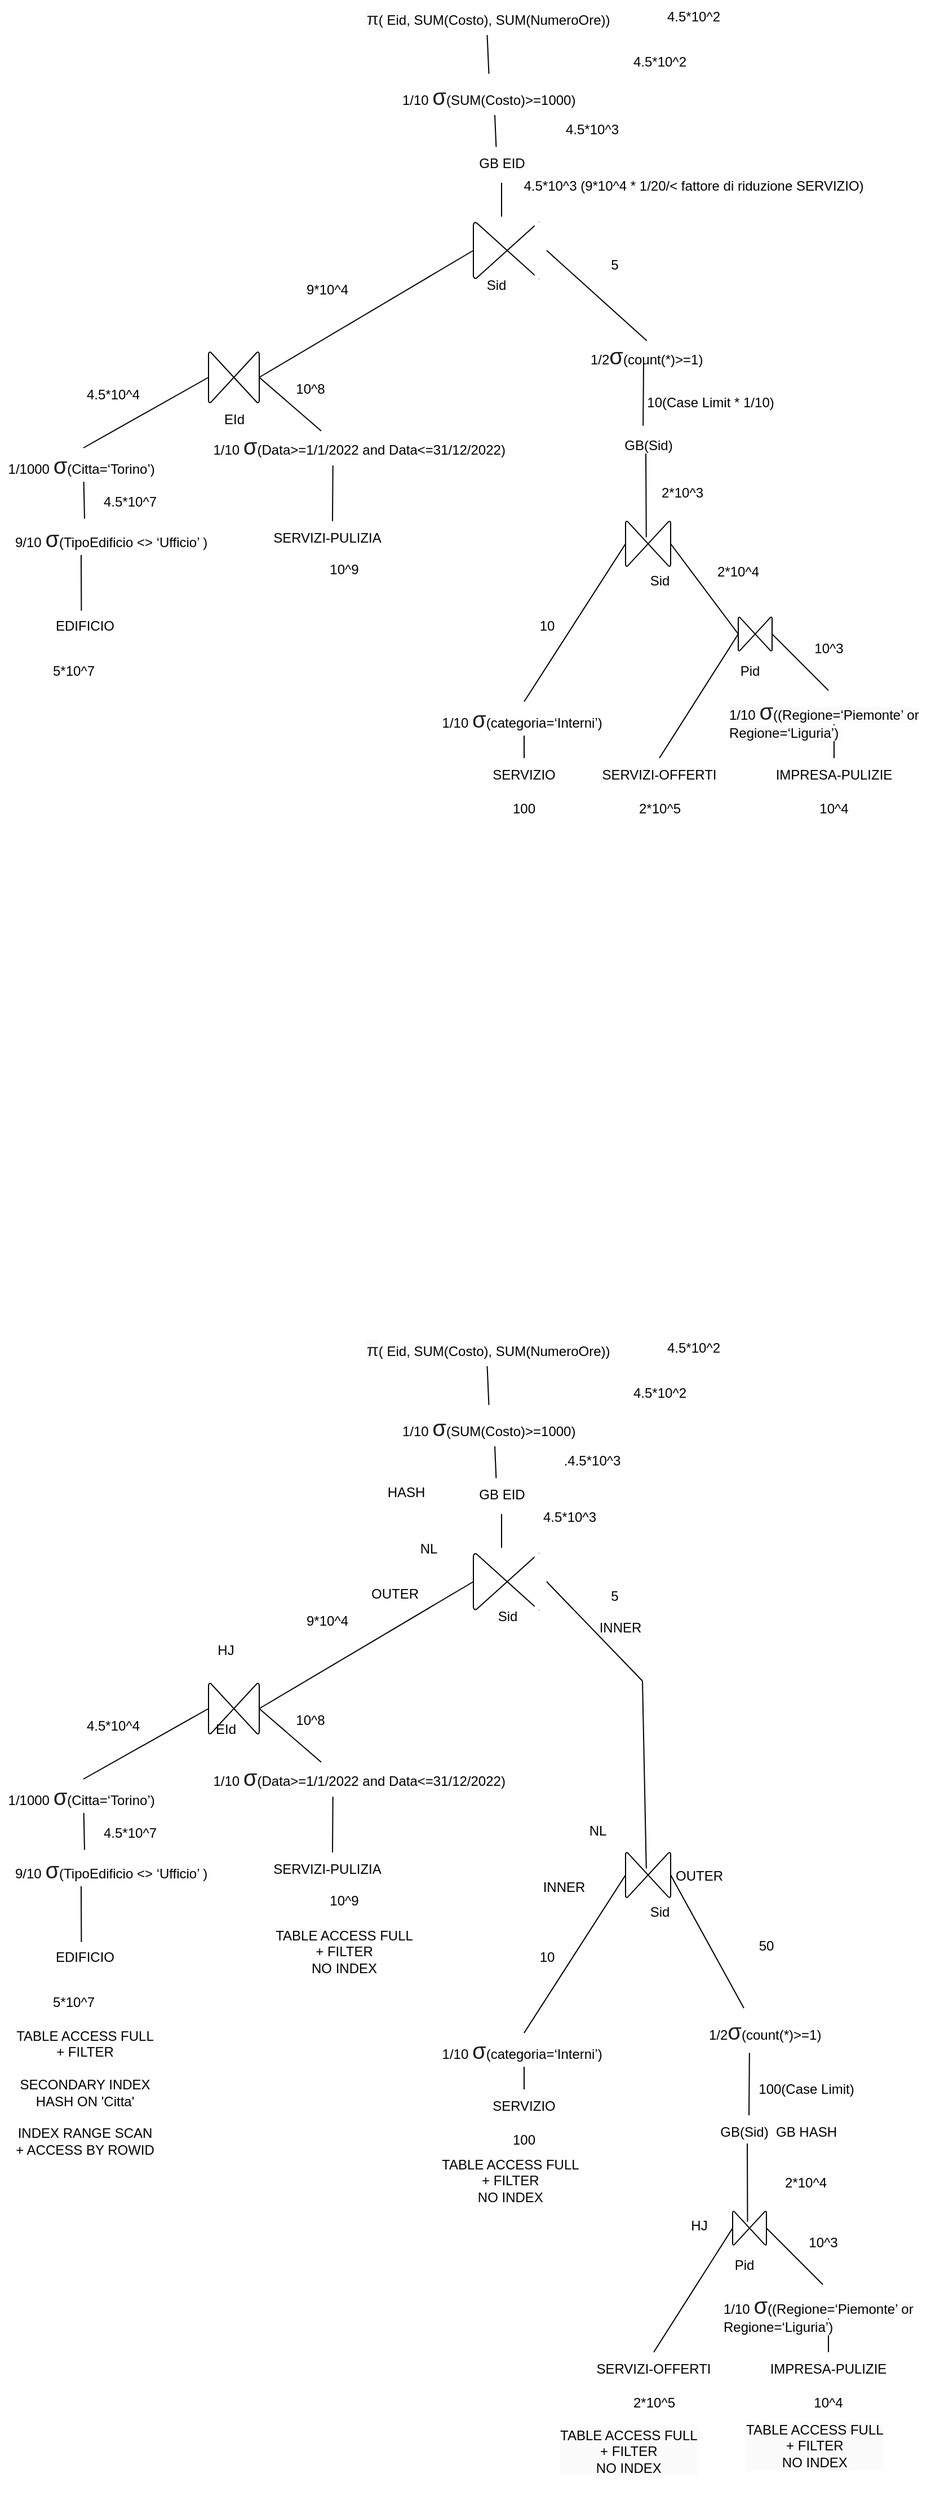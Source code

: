<mxfile version="24.9.0">
  <diagram name="Pagina-1" id="bSO4vfdNrRGnFMGYXuuW">
    <mxGraphModel dx="1000" dy="530" grid="1" gridSize="10" guides="1" tooltips="1" connect="1" arrows="1" fold="1" page="1" pageScale="1" pageWidth="827" pageHeight="1169" math="0" shadow="0">
      <root>
        <mxCell id="0" />
        <mxCell id="1" parent="0" />
        <mxCell id="9x_5qDSz54ODD9Rgr4qf-1" value="IMPRESA-PULIZIE" style="text;html=1;align=center;verticalAlign=middle;whiteSpace=wrap;rounded=0;" vertex="1" parent="1">
          <mxGeometry x="685" y="692" width="110" height="30" as="geometry" />
        </mxCell>
        <mxCell id="9x_5qDSz54ODD9Rgr4qf-2" value="SERVIZI-OFFERTI" style="text;html=1;align=center;verticalAlign=middle;whiteSpace=wrap;rounded=0;" vertex="1" parent="1">
          <mxGeometry x="525" y="692" width="120" height="30" as="geometry" />
        </mxCell>
        <mxCell id="9x_5qDSz54ODD9Rgr4qf-3" value="SERVIZIO" style="text;html=1;align=center;verticalAlign=middle;whiteSpace=wrap;rounded=0;" vertex="1" parent="1">
          <mxGeometry x="435" y="692" width="60" height="30" as="geometry" />
        </mxCell>
        <mxCell id="9x_5qDSz54ODD9Rgr4qf-4" value="" style="endArrow=none;html=1;rounded=0;exitX=0.5;exitY=0;exitDx=0;exitDy=0;" edge="1" parent="1" source="9x_5qDSz54ODD9Rgr4qf-3" target="9x_5qDSz54ODD9Rgr4qf-5">
          <mxGeometry width="50" height="50" relative="1" as="geometry">
            <mxPoint x="435" y="662" as="sourcePoint" />
            <mxPoint x="465" y="652" as="targetPoint" />
          </mxGeometry>
        </mxCell>
        <mxCell id="9x_5qDSz54ODD9Rgr4qf-5" value="1/10&amp;nbsp;&lt;span style=&quot;color: rgb(31, 31, 31); font-family: &amp;quot;Google Sans&amp;quot;, Arial, sans-serif; font-size: 20px; text-align: left; background-color: rgb(255, 255, 255);&quot;&gt;σ&lt;/span&gt;(categoria=‘Interni’)&amp;nbsp;" style="text;html=1;align=center;verticalAlign=middle;whiteSpace=wrap;rounded=0;" vertex="1" parent="1">
          <mxGeometry x="435" y="642" width="60" height="30" as="geometry" />
        </mxCell>
        <mxCell id="9x_5qDSz54ODD9Rgr4qf-6" value="100" style="text;html=1;align=center;verticalAlign=middle;whiteSpace=wrap;rounded=0;" vertex="1" parent="1">
          <mxGeometry x="435" y="722" width="60" height="30" as="geometry" />
        </mxCell>
        <mxCell id="9x_5qDSz54ODD9Rgr4qf-7" value="" style="verticalLabelPosition=bottom;verticalAlign=top;html=1;shape=mxgraph.flowchart.collate;rotation=90;" vertex="1" parent="1">
          <mxGeometry x="655" y="567" width="30" height="30" as="geometry" />
        </mxCell>
        <mxCell id="9x_5qDSz54ODD9Rgr4qf-8" value="" style="verticalLabelPosition=bottom;verticalAlign=top;html=1;shape=mxgraph.flowchart.collate;rotation=90;" vertex="1" parent="1">
          <mxGeometry x="555" y="482" width="40" height="40" as="geometry" />
        </mxCell>
        <mxCell id="9x_5qDSz54ODD9Rgr4qf-10" value="" style="endArrow=none;html=1;rounded=0;exitX=0.5;exitY=0;exitDx=0;exitDy=0;entryX=0.5;entryY=1;entryDx=0;entryDy=0;entryPerimeter=0;" edge="1" parent="1" source="9x_5qDSz54ODD9Rgr4qf-2" target="9x_5qDSz54ODD9Rgr4qf-7">
          <mxGeometry width="50" height="50" relative="1" as="geometry">
            <mxPoint x="395" y="552" as="sourcePoint" />
            <mxPoint x="445" y="502" as="targetPoint" />
          </mxGeometry>
        </mxCell>
        <mxCell id="9x_5qDSz54ODD9Rgr4qf-11" value="" style="endArrow=none;html=1;rounded=0;exitX=0.5;exitY=0;exitDx=0;exitDy=0;" edge="1" parent="1" source="9x_5qDSz54ODD9Rgr4qf-1">
          <mxGeometry width="50" height="50" relative="1" as="geometry">
            <mxPoint x="395" y="552" as="sourcePoint" />
            <mxPoint x="740" y="662" as="targetPoint" />
          </mxGeometry>
        </mxCell>
        <mxCell id="9x_5qDSz54ODD9Rgr4qf-12" value="&lt;span style=&quot;color: rgb(0, 0, 0); font-family: Helvetica; font-size: 12px; font-style: normal; font-variant-ligatures: normal; font-variant-caps: normal; font-weight: 400; letter-spacing: normal; orphans: 2; text-align: center; text-indent: 0px; text-transform: none; widows: 2; word-spacing: 0px; -webkit-text-stroke-width: 0px; white-space: normal; background-color: rgb(251, 251, 251); text-decoration-thickness: initial; text-decoration-style: initial; text-decoration-color: initial; display: inline !important; float: none;&quot;&gt;1/10&amp;nbsp;&lt;/span&gt;&lt;span style=&quot;forced-color-adjust: none; font-style: normal; font-variant-ligatures: normal; font-variant-caps: normal; font-weight: 400; letter-spacing: normal; orphans: 2; text-indent: 0px; text-transform: none; widows: 2; word-spacing: 0px; -webkit-text-stroke-width: 0px; white-space: normal; text-decoration-thickness: initial; text-decoration-style: initial; text-decoration-color: initial; color: rgb(31, 31, 31); font-family: &amp;quot;Google Sans&amp;quot;, Arial, sans-serif; font-size: 20px; text-align: left; background-color: rgb(255, 255, 255);&quot;&gt;σ&lt;/span&gt;&lt;span style=&quot;color: rgb(0, 0, 0); font-family: Helvetica; font-size: 12px; font-style: normal; font-variant-ligatures: normal; font-variant-caps: normal; font-weight: 400; letter-spacing: normal; orphans: 2; text-align: center; text-indent: 0px; text-transform: none; widows: 2; word-spacing: 0px; -webkit-text-stroke-width: 0px; white-space: normal; background-color: rgb(251, 251, 251); text-decoration-thickness: initial; text-decoration-style: initial; text-decoration-color: initial; display: inline !important; float: none;&quot;&gt;((Regione=‘Piemonte’ or Regione=‘Liguria’)&amp;nbsp;&lt;/span&gt;" style="text;whiteSpace=wrap;html=1;" vertex="1" parent="1">
          <mxGeometry x="645" y="632" width="180" height="50" as="geometry" />
        </mxCell>
        <mxCell id="9x_5qDSz54ODD9Rgr4qf-13" value="10^4" style="text;html=1;align=center;verticalAlign=middle;whiteSpace=wrap;rounded=0;" vertex="1" parent="1">
          <mxGeometry x="710" y="722" width="60" height="30" as="geometry" />
        </mxCell>
        <mxCell id="9x_5qDSz54ODD9Rgr4qf-14" value="2*10^5" style="text;html=1;align=center;verticalAlign=middle;resizable=0;points=[];autosize=1;strokeColor=none;fillColor=none;" vertex="1" parent="1">
          <mxGeometry x="555" y="722" width="60" height="30" as="geometry" />
        </mxCell>
        <mxCell id="9x_5qDSz54ODD9Rgr4qf-15" value="" style="endArrow=none;html=1;rounded=0;exitX=0.5;exitY=0;exitDx=0;exitDy=0;entryX=0.5;entryY=0;entryDx=0;entryDy=0;entryPerimeter=0;" edge="1" parent="1" source="9x_5qDSz54ODD9Rgr4qf-12" target="9x_5qDSz54ODD9Rgr4qf-7">
          <mxGeometry width="50" height="50" relative="1" as="geometry">
            <mxPoint x="395" y="552" as="sourcePoint" />
            <mxPoint x="445" y="502" as="targetPoint" />
          </mxGeometry>
        </mxCell>
        <mxCell id="9x_5qDSz54ODD9Rgr4qf-16" value="10^3" style="text;html=1;align=center;verticalAlign=middle;resizable=0;points=[];autosize=1;strokeColor=none;fillColor=none;" vertex="1" parent="1">
          <mxGeometry x="710" y="580" width="50" height="30" as="geometry" />
        </mxCell>
        <mxCell id="9x_5qDSz54ODD9Rgr4qf-17" value="" style="endArrow=none;html=1;rounded=0;exitX=0.5;exitY=1;exitDx=0;exitDy=0;exitPerimeter=0;entryX=0.5;entryY=0;entryDx=0;entryDy=0;entryPerimeter=0;" edge="1" parent="1" source="9x_5qDSz54ODD9Rgr4qf-7" target="9x_5qDSz54ODD9Rgr4qf-8">
          <mxGeometry width="50" height="50" relative="1" as="geometry">
            <mxPoint x="395" y="552" as="sourcePoint" />
            <mxPoint x="445" y="502" as="targetPoint" />
          </mxGeometry>
        </mxCell>
        <mxCell id="9x_5qDSz54ODD9Rgr4qf-18" value="2*10^4" style="text;html=1;align=center;verticalAlign=middle;whiteSpace=wrap;rounded=0;" vertex="1" parent="1">
          <mxGeometry x="625" y="512" width="60" height="30" as="geometry" />
        </mxCell>
        <mxCell id="9x_5qDSz54ODD9Rgr4qf-19" value="" style="endArrow=none;html=1;rounded=0;exitX=0.5;exitY=0;exitDx=0;exitDy=0;entryX=0.5;entryY=1;entryDx=0;entryDy=0;entryPerimeter=0;" edge="1" parent="1" source="9x_5qDSz54ODD9Rgr4qf-5" target="9x_5qDSz54ODD9Rgr4qf-8">
          <mxGeometry width="50" height="50" relative="1" as="geometry">
            <mxPoint x="395" y="552" as="sourcePoint" />
            <mxPoint x="445" y="502" as="targetPoint" />
          </mxGeometry>
        </mxCell>
        <mxCell id="9x_5qDSz54ODD9Rgr4qf-20" value="10" style="text;html=1;align=center;verticalAlign=middle;resizable=0;points=[];autosize=1;strokeColor=none;fillColor=none;" vertex="1" parent="1">
          <mxGeometry x="465" y="560" width="40" height="30" as="geometry" />
        </mxCell>
        <mxCell id="9x_5qDSz54ODD9Rgr4qf-21" value="" style="endArrow=none;html=1;rounded=0;exitX=0.355;exitY=0.54;exitDx=0;exitDy=0;exitPerimeter=0;" edge="1" parent="1" source="9x_5qDSz54ODD9Rgr4qf-8">
          <mxGeometry width="50" height="50" relative="1" as="geometry">
            <mxPoint x="395" y="552" as="sourcePoint" />
            <mxPoint x="573" y="422" as="targetPoint" />
          </mxGeometry>
        </mxCell>
        <mxCell id="9x_5qDSz54ODD9Rgr4qf-22" value="" style="verticalLabelPosition=bottom;verticalAlign=top;html=1;shape=mxgraph.flowchart.collate;rotation=90;" vertex="1" parent="1">
          <mxGeometry x="425" y="212" width="50" height="60" as="geometry" />
        </mxCell>
        <mxCell id="9x_5qDSz54ODD9Rgr4qf-23" value="" style="verticalLabelPosition=bottom;verticalAlign=top;html=1;shape=mxgraph.flowchart.collate;rotation=90;" vertex="1" parent="1">
          <mxGeometry x="185" y="332" width="45" height="45" as="geometry" />
        </mxCell>
        <mxCell id="9x_5qDSz54ODD9Rgr4qf-24" value="GB(Sid)" style="text;html=1;align=center;verticalAlign=middle;resizable=0;points=[];autosize=1;strokeColor=none;fillColor=none;" vertex="1" parent="1">
          <mxGeometry x="540" y="400" width="70" height="30" as="geometry" />
        </mxCell>
        <mxCell id="9x_5qDSz54ODD9Rgr4qf-25" value="2*10^3" style="text;html=1;align=center;verticalAlign=middle;resizable=0;points=[];autosize=1;strokeColor=none;fillColor=none;" vertex="1" parent="1">
          <mxGeometry x="575" y="442" width="60" height="30" as="geometry" />
        </mxCell>
        <mxCell id="9x_5qDSz54ODD9Rgr4qf-26" value="" style="endArrow=none;html=1;rounded=0;exitX=0.437;exitY=-0.087;exitDx=0;exitDy=0;exitPerimeter=0;" edge="1" parent="1" source="9x_5qDSz54ODD9Rgr4qf-24">
          <mxGeometry width="50" height="50" relative="1" as="geometry">
            <mxPoint x="385" y="352" as="sourcePoint" />
            <mxPoint x="571" y="342" as="targetPoint" />
          </mxGeometry>
        </mxCell>
        <mxCell id="9x_5qDSz54ODD9Rgr4qf-27" value="10(Case Limit * 1/10)" style="text;html=1;align=center;verticalAlign=middle;resizable=0;points=[];autosize=1;strokeColor=none;fillColor=none;" vertex="1" parent="1">
          <mxGeometry x="560" y="362" width="140" height="30" as="geometry" />
        </mxCell>
        <mxCell id="9x_5qDSz54ODD9Rgr4qf-28" value="&lt;span style=&quot;text-wrap-mode: wrap;&quot;&gt;1/2&lt;/span&gt;&lt;span style=&quot;text-wrap-mode: wrap; color: rgb(31, 31, 31); font-family: &amp;quot;Google Sans&amp;quot;, Arial, sans-serif; font-size: 20px; text-align: left; background-color: rgb(255, 255, 255);&quot;&gt;σ&lt;/span&gt;&lt;span style=&quot;text-wrap-mode: wrap;&quot;&gt;(count(*)&amp;gt;=1)&amp;nbsp;&lt;/span&gt;" style="text;html=1;align=center;verticalAlign=middle;resizable=0;points=[];autosize=1;strokeColor=none;fillColor=none;" vertex="1" parent="1">
          <mxGeometry x="510" y="315" width="130" height="40" as="geometry" />
        </mxCell>
        <mxCell id="9x_5qDSz54ODD9Rgr4qf-30" value="" style="endArrow=none;html=1;rounded=0;strokeColor=#FFFFFF;exitX=1;exitY=0.02;exitDx=0;exitDy=0;exitPerimeter=0;entryX=0;entryY=0.02;entryDx=0;entryDy=0;entryPerimeter=0;strokeWidth=9;" edge="1" parent="1" source="9x_5qDSz54ODD9Rgr4qf-22" target="9x_5qDSz54ODD9Rgr4qf-22">
          <mxGeometry width="50" height="50" relative="1" as="geometry">
            <mxPoint x="370" y="337" as="sourcePoint" />
            <mxPoint x="420" y="287" as="targetPoint" />
          </mxGeometry>
        </mxCell>
        <mxCell id="9x_5qDSz54ODD9Rgr4qf-31" value="" style="endArrow=none;html=1;rounded=0;exitX=0.491;exitY=0.175;exitDx=0;exitDy=0;exitPerimeter=0;" edge="1" parent="1" source="9x_5qDSz54ODD9Rgr4qf-28">
          <mxGeometry width="50" height="50" relative="1" as="geometry">
            <mxPoint x="385" y="312" as="sourcePoint" />
            <mxPoint x="485" y="242" as="targetPoint" />
          </mxGeometry>
        </mxCell>
        <mxCell id="9x_5qDSz54ODD9Rgr4qf-32" value="" style="endArrow=none;html=1;rounded=0;exitX=0.5;exitY=0;exitDx=0;exitDy=0;exitPerimeter=0;entryX=0.5;entryY=1;entryDx=0;entryDy=0;entryPerimeter=0;" edge="1" parent="1" source="9x_5qDSz54ODD9Rgr4qf-23" target="9x_5qDSz54ODD9Rgr4qf-22">
          <mxGeometry width="50" height="50" relative="1" as="geometry">
            <mxPoint x="385" y="382" as="sourcePoint" />
            <mxPoint x="435" y="332" as="targetPoint" />
          </mxGeometry>
        </mxCell>
        <mxCell id="9x_5qDSz54ODD9Rgr4qf-33" value="" style="endArrow=none;html=1;rounded=0;entryX=0.5;entryY=0;entryDx=0;entryDy=0;entryPerimeter=0;" edge="1" parent="1" target="9x_5qDSz54ODD9Rgr4qf-23">
          <mxGeometry width="50" height="50" relative="1" as="geometry">
            <mxPoint x="285" y="402" as="sourcePoint" />
            <mxPoint x="435" y="512" as="targetPoint" />
          </mxGeometry>
        </mxCell>
        <mxCell id="9x_5qDSz54ODD9Rgr4qf-34" value="5" style="text;html=1;align=center;verticalAlign=middle;resizable=0;points=[];autosize=1;strokeColor=none;fillColor=none;" vertex="1" parent="1">
          <mxGeometry x="530" y="240" width="30" height="30" as="geometry" />
        </mxCell>
        <mxCell id="9x_5qDSz54ODD9Rgr4qf-35" value="&lt;span style=&quot;text-wrap-mode: wrap;&quot;&gt;1/10&amp;nbsp;&lt;/span&gt;&lt;span style=&quot;text-wrap-mode: wrap; color: rgb(31, 31, 31); font-family: &amp;quot;Google Sans&amp;quot;, Arial, sans-serif; font-size: 20px; text-align: left; background-color: rgb(255, 255, 255);&quot;&gt;σ&lt;/span&gt;&lt;span style=&quot;text-wrap-mode: wrap;&quot;&gt;(&lt;/span&gt;Data&amp;gt;=1/1/2022 and Data&amp;lt;=31/12/2022&lt;span style=&quot;text-wrap-mode: wrap;&quot;&gt;)&amp;nbsp;&lt;/span&gt;" style="text;html=1;align=center;verticalAlign=middle;resizable=0;points=[];autosize=1;strokeColor=none;fillColor=none;" vertex="1" parent="1">
          <mxGeometry x="175" y="395" width="290" height="40" as="geometry" />
        </mxCell>
        <mxCell id="9x_5qDSz54ODD9Rgr4qf-36" value="" style="endArrow=none;html=1;rounded=0;entryX=0.415;entryY=0.94;entryDx=0;entryDy=0;entryPerimeter=0;" edge="1" parent="1" target="9x_5qDSz54ODD9Rgr4qf-35">
          <mxGeometry width="50" height="50" relative="1" as="geometry">
            <mxPoint x="295" y="482" as="sourcePoint" />
            <mxPoint x="435" y="512" as="targetPoint" />
          </mxGeometry>
        </mxCell>
        <mxCell id="9x_5qDSz54ODD9Rgr4qf-37" value="SERVIZI-PULIZIA" style="text;html=1;align=center;verticalAlign=middle;resizable=0;points=[];autosize=1;strokeColor=none;fillColor=none;" vertex="1" parent="1">
          <mxGeometry x="230" y="482" width="120" height="30" as="geometry" />
        </mxCell>
        <mxCell id="9x_5qDSz54ODD9Rgr4qf-38" value="EDIFICIO" style="text;html=1;align=center;verticalAlign=middle;resizable=0;points=[];autosize=1;strokeColor=none;fillColor=none;" vertex="1" parent="1">
          <mxGeometry x="35" y="560" width="80" height="30" as="geometry" />
        </mxCell>
        <mxCell id="9x_5qDSz54ODD9Rgr4qf-39" value="" style="endArrow=none;html=1;rounded=0;exitX=0.465;exitY=0.047;exitDx=0;exitDy=0;exitPerimeter=0;" edge="1" parent="1" source="9x_5qDSz54ODD9Rgr4qf-38">
          <mxGeometry width="50" height="50" relative="1" as="geometry">
            <mxPoint x="385" y="562" as="sourcePoint" />
            <mxPoint x="72" y="512" as="targetPoint" />
          </mxGeometry>
        </mxCell>
        <mxCell id="9x_5qDSz54ODD9Rgr4qf-40" value="&lt;span style=&quot;text-wrap-mode: wrap;&quot;&gt;9/10&amp;nbsp;&lt;/span&gt;&lt;span style=&quot;text-wrap-mode: wrap; color: rgb(31, 31, 31); font-family: &amp;quot;Google Sans&amp;quot;, Arial, sans-serif; font-size: 20px; text-align: left; background-color: rgb(255, 255, 255);&quot;&gt;σ&lt;/span&gt;&lt;span style=&quot;text-wrap-mode: wrap;&quot;&gt;(&lt;/span&gt;TipoEdificio &amp;lt;&amp;gt; ‘Ufficio’ )&lt;span style=&quot;text-wrap-mode: wrap;&quot;&gt;&amp;nbsp;&lt;/span&gt;" style="text;html=1;align=center;verticalAlign=middle;resizable=0;points=[];autosize=1;strokeColor=none;fillColor=none;" vertex="1" parent="1">
          <mxGeometry y="477" width="200" height="40" as="geometry" />
        </mxCell>
        <mxCell id="9x_5qDSz54ODD9Rgr4qf-41" value="" style="endArrow=none;html=1;rounded=0;exitX=0.375;exitY=0.07;exitDx=0;exitDy=0;exitPerimeter=0;" edge="1" parent="1" source="9x_5qDSz54ODD9Rgr4qf-40" target="9x_5qDSz54ODD9Rgr4qf-42">
          <mxGeometry width="50" height="50" relative="1" as="geometry">
            <mxPoint x="375" y="562" as="sourcePoint" />
            <mxPoint x="74" y="432" as="targetPoint" />
          </mxGeometry>
        </mxCell>
        <mxCell id="9x_5qDSz54ODD9Rgr4qf-42" value="1/1000&amp;nbsp;&lt;span style=&quot;color: rgb(31, 31, 31); font-family: &amp;quot;Google Sans&amp;quot;, Arial, sans-serif; font-size: 20px; text-align: left; background-color: rgb(255, 255, 255);&quot;&gt;σ&lt;/span&gt;(Citta=‘Torino’&lt;span style=&quot;text-wrap-mode: nowrap;&quot;&gt;)&lt;/span&gt;&amp;nbsp;" style="text;html=1;align=center;verticalAlign=middle;whiteSpace=wrap;rounded=0;" vertex="1" parent="1">
          <mxGeometry x="44" y="417" width="60" height="30" as="geometry" />
        </mxCell>
        <mxCell id="9x_5qDSz54ODD9Rgr4qf-44" value="" style="endArrow=none;html=1;rounded=0;exitX=0.5;exitY=0;exitDx=0;exitDy=0;entryX=0.5;entryY=1;entryDx=0;entryDy=0;entryPerimeter=0;" edge="1" parent="1" source="9x_5qDSz54ODD9Rgr4qf-42" target="9x_5qDSz54ODD9Rgr4qf-23">
          <mxGeometry width="50" height="50" relative="1" as="geometry">
            <mxPoint x="375" y="562" as="sourcePoint" />
            <mxPoint x="425" y="512" as="targetPoint" />
          </mxGeometry>
        </mxCell>
        <mxCell id="9x_5qDSz54ODD9Rgr4qf-47" value="" style="endArrow=none;html=1;rounded=0;" edge="1" parent="1">
          <mxGeometry width="50" height="50" relative="1" as="geometry">
            <mxPoint x="445" y="212" as="sourcePoint" />
            <mxPoint x="445" y="182" as="targetPoint" />
          </mxGeometry>
        </mxCell>
        <mxCell id="9x_5qDSz54ODD9Rgr4qf-48" value="GB EID" style="text;html=1;align=center;verticalAlign=middle;resizable=0;points=[];autosize=1;strokeColor=none;fillColor=none;" vertex="1" parent="1">
          <mxGeometry x="415" y="150" width="60" height="30" as="geometry" />
        </mxCell>
        <mxCell id="9x_5qDSz54ODD9Rgr4qf-49" value="" style="endArrow=none;html=1;rounded=0;entryX=0.42;entryY=0.007;entryDx=0;entryDy=0;entryPerimeter=0;" edge="1" parent="1" target="9x_5qDSz54ODD9Rgr4qf-48">
          <mxGeometry width="50" height="50" relative="1" as="geometry">
            <mxPoint x="439" y="122" as="sourcePoint" />
            <mxPoint x="425" y="262" as="targetPoint" />
          </mxGeometry>
        </mxCell>
        <mxCell id="9x_5qDSz54ODD9Rgr4qf-50" value="&lt;span style=&quot;text-wrap-mode: wrap;&quot;&gt;1/10&amp;nbsp;&lt;/span&gt;&lt;span style=&quot;text-wrap-mode: wrap; color: rgb(31, 31, 31); font-family: &amp;quot;Google Sans&amp;quot;, Arial, sans-serif; font-size: 20px; text-align: left; background-color: rgb(255, 255, 255);&quot;&gt;σ&lt;/span&gt;&lt;span style=&quot;text-wrap-mode: wrap;&quot;&gt;(SUM(Costo)&amp;gt;=1000)&lt;/span&gt;&lt;span style=&quot;text-wrap-mode: wrap;&quot;&gt;&amp;nbsp;&lt;/span&gt;" style="text;html=1;align=center;verticalAlign=middle;resizable=0;points=[];autosize=1;strokeColor=none;fillColor=none;" vertex="1" parent="1">
          <mxGeometry x="345" y="85" width="180" height="40" as="geometry" />
        </mxCell>
        <mxCell id="9x_5qDSz54ODD9Rgr4qf-51" value="&lt;span style=&quot;color: rgb(32, 33, 34); font-family: sans-serif; font-size: 15.2px; background-color: rgb(248, 249, 250);&quot;&gt;π&lt;/span&gt;( Eid, SUM(Costo), SUM(NumeroOre))&amp;nbsp;" style="text;html=1;align=center;verticalAlign=middle;whiteSpace=wrap;rounded=0;" vertex="1" parent="1">
          <mxGeometry x="310" y="22" width="250" height="30" as="geometry" />
        </mxCell>
        <mxCell id="9x_5qDSz54ODD9Rgr4qf-52" value="" style="endArrow=none;html=1;rounded=0;entryX=0.489;entryY=0.967;entryDx=0;entryDy=0;entryPerimeter=0;exitX=0.493;exitY=0.01;exitDx=0;exitDy=0;exitPerimeter=0;" edge="1" parent="1" source="9x_5qDSz54ODD9Rgr4qf-50" target="9x_5qDSz54ODD9Rgr4qf-51">
          <mxGeometry width="50" height="50" relative="1" as="geometry">
            <mxPoint x="375" y="142" as="sourcePoint" />
            <mxPoint x="425" y="92" as="targetPoint" />
          </mxGeometry>
        </mxCell>
        <mxCell id="9x_5qDSz54ODD9Rgr4qf-53" value="4.5*10^2" style="text;html=1;align=center;verticalAlign=middle;resizable=0;points=[];autosize=1;strokeColor=none;fillColor=none;" vertex="1" parent="1">
          <mxGeometry x="580" y="20" width="70" height="30" as="geometry" />
        </mxCell>
        <mxCell id="9x_5qDSz54ODD9Rgr4qf-54" value="4.5*10^&lt;span style=&quot;background-color: initial;&quot;&gt;2&lt;/span&gt;" style="text;html=1;align=center;verticalAlign=middle;resizable=0;points=[];autosize=1;strokeColor=none;fillColor=none;" vertex="1" parent="1">
          <mxGeometry x="550" y="60" width="70" height="30" as="geometry" />
        </mxCell>
        <mxCell id="9x_5qDSz54ODD9Rgr4qf-55" value="4.5*10^3" style="text;html=1;align=center;verticalAlign=middle;resizable=0;points=[];autosize=1;strokeColor=none;fillColor=none;" vertex="1" parent="1">
          <mxGeometry x="490" y="120" width="70" height="30" as="geometry" />
        </mxCell>
        <mxCell id="9x_5qDSz54ODD9Rgr4qf-56" value="4.5*10^3 (9*10^4 * 1/20/&amp;lt; fattore di riduzione SERVIZIO)" style="text;html=1;align=center;verticalAlign=middle;resizable=0;points=[];autosize=1;strokeColor=none;fillColor=none;" vertex="1" parent="1">
          <mxGeometry x="450" y="170" width="330" height="30" as="geometry" />
        </mxCell>
        <mxCell id="9x_5qDSz54ODD9Rgr4qf-57" value="9*10^4" style="text;html=1;align=center;verticalAlign=middle;resizable=0;points=[];autosize=1;strokeColor=none;fillColor=none;" vertex="1" parent="1">
          <mxGeometry x="260" y="262" width="60" height="30" as="geometry" />
        </mxCell>
        <mxCell id="9x_5qDSz54ODD9Rgr4qf-58" value="4.5*10^4" style="text;html=1;align=center;verticalAlign=middle;resizable=0;points=[];autosize=1;strokeColor=none;fillColor=none;" vertex="1" parent="1">
          <mxGeometry x="65" y="355" width="70" height="30" as="geometry" />
        </mxCell>
        <mxCell id="9x_5qDSz54ODD9Rgr4qf-59" value="10^8" style="text;html=1;align=center;verticalAlign=middle;resizable=0;points=[];autosize=1;strokeColor=none;fillColor=none;" vertex="1" parent="1">
          <mxGeometry x="250" y="350" width="50" height="30" as="geometry" />
        </mxCell>
        <mxCell id="9x_5qDSz54ODD9Rgr4qf-60" value="10^9" style="text;html=1;align=center;verticalAlign=middle;resizable=0;points=[];autosize=1;strokeColor=none;fillColor=none;" vertex="1" parent="1">
          <mxGeometry x="280" y="510" width="50" height="30" as="geometry" />
        </mxCell>
        <mxCell id="9x_5qDSz54ODD9Rgr4qf-61" value="5*10^7" style="text;html=1;align=center;verticalAlign=middle;resizable=0;points=[];autosize=1;strokeColor=none;fillColor=none;" vertex="1" parent="1">
          <mxGeometry x="35" y="600" width="60" height="30" as="geometry" />
        </mxCell>
        <mxCell id="9x_5qDSz54ODD9Rgr4qf-62" value="4.5*10^7" style="text;html=1;align=center;verticalAlign=middle;resizable=0;points=[];autosize=1;strokeColor=none;fillColor=none;" vertex="1" parent="1">
          <mxGeometry x="80" y="450" width="70" height="30" as="geometry" />
        </mxCell>
        <mxCell id="9x_5qDSz54ODD9Rgr4qf-63" value="Pid" style="text;html=1;align=center;verticalAlign=middle;resizable=0;points=[];autosize=1;strokeColor=none;fillColor=none;" vertex="1" parent="1">
          <mxGeometry x="645" y="600" width="40" height="30" as="geometry" />
        </mxCell>
        <mxCell id="9x_5qDSz54ODD9Rgr4qf-64" value="Sid" style="text;html=1;align=center;verticalAlign=middle;resizable=0;points=[];autosize=1;strokeColor=none;fillColor=none;" vertex="1" parent="1">
          <mxGeometry x="565" y="520" width="40" height="30" as="geometry" />
        </mxCell>
        <mxCell id="9x_5qDSz54ODD9Rgr4qf-65" value="IMPRESA-PULIZIE" style="text;html=1;align=center;verticalAlign=middle;whiteSpace=wrap;rounded=0;" vertex="1" parent="1">
          <mxGeometry x="680" y="2105" width="110" height="30" as="geometry" />
        </mxCell>
        <mxCell id="9x_5qDSz54ODD9Rgr4qf-66" value="SERVIZI-OFFERTI" style="text;html=1;align=center;verticalAlign=middle;whiteSpace=wrap;rounded=0;" vertex="1" parent="1">
          <mxGeometry x="520" y="2105" width="120" height="30" as="geometry" />
        </mxCell>
        <mxCell id="9x_5qDSz54ODD9Rgr4qf-67" value="SERVIZIO" style="text;html=1;align=center;verticalAlign=middle;whiteSpace=wrap;rounded=0;" vertex="1" parent="1">
          <mxGeometry x="435" y="1872" width="60" height="30" as="geometry" />
        </mxCell>
        <mxCell id="9x_5qDSz54ODD9Rgr4qf-68" value="" style="endArrow=none;html=1;rounded=0;exitX=0.5;exitY=0;exitDx=0;exitDy=0;" edge="1" parent="1" source="9x_5qDSz54ODD9Rgr4qf-67" target="9x_5qDSz54ODD9Rgr4qf-69">
          <mxGeometry width="50" height="50" relative="1" as="geometry">
            <mxPoint x="435" y="1842" as="sourcePoint" />
            <mxPoint x="465" y="1832" as="targetPoint" />
          </mxGeometry>
        </mxCell>
        <mxCell id="9x_5qDSz54ODD9Rgr4qf-69" value="1/10&amp;nbsp;&lt;span style=&quot;color: rgb(31, 31, 31); font-family: &amp;quot;Google Sans&amp;quot;, Arial, sans-serif; font-size: 20px; text-align: left; background-color: rgb(255, 255, 255);&quot;&gt;σ&lt;/span&gt;(categoria=‘Interni’)&amp;nbsp;" style="text;html=1;align=center;verticalAlign=middle;whiteSpace=wrap;rounded=0;" vertex="1" parent="1">
          <mxGeometry x="435" y="1822" width="60" height="30" as="geometry" />
        </mxCell>
        <mxCell id="9x_5qDSz54ODD9Rgr4qf-70" value="100" style="text;html=1;align=center;verticalAlign=middle;whiteSpace=wrap;rounded=0;" vertex="1" parent="1">
          <mxGeometry x="435" y="1902" width="60" height="30" as="geometry" />
        </mxCell>
        <mxCell id="9x_5qDSz54ODD9Rgr4qf-71" value="" style="verticalLabelPosition=bottom;verticalAlign=top;html=1;shape=mxgraph.flowchart.collate;rotation=90;" vertex="1" parent="1">
          <mxGeometry x="650" y="1980" width="30" height="30" as="geometry" />
        </mxCell>
        <mxCell id="9x_5qDSz54ODD9Rgr4qf-72" value="" style="verticalLabelPosition=bottom;verticalAlign=top;html=1;shape=mxgraph.flowchart.collate;rotation=90;" vertex="1" parent="1">
          <mxGeometry x="555" y="1662" width="40" height="40" as="geometry" />
        </mxCell>
        <mxCell id="9x_5qDSz54ODD9Rgr4qf-73" value="" style="endArrow=none;html=1;rounded=0;exitX=0.5;exitY=0;exitDx=0;exitDy=0;entryX=0.5;entryY=1;entryDx=0;entryDy=0;entryPerimeter=0;" edge="1" parent="1" source="9x_5qDSz54ODD9Rgr4qf-66" target="9x_5qDSz54ODD9Rgr4qf-71">
          <mxGeometry width="50" height="50" relative="1" as="geometry">
            <mxPoint x="390" y="1965" as="sourcePoint" />
            <mxPoint x="440" y="1915" as="targetPoint" />
          </mxGeometry>
        </mxCell>
        <mxCell id="9x_5qDSz54ODD9Rgr4qf-74" value="" style="endArrow=none;html=1;rounded=0;exitX=0.5;exitY=0;exitDx=0;exitDy=0;" edge="1" parent="1" source="9x_5qDSz54ODD9Rgr4qf-65">
          <mxGeometry width="50" height="50" relative="1" as="geometry">
            <mxPoint x="390" y="1965" as="sourcePoint" />
            <mxPoint x="735" y="2075" as="targetPoint" />
          </mxGeometry>
        </mxCell>
        <mxCell id="9x_5qDSz54ODD9Rgr4qf-75" value="&lt;span style=&quot;color: rgb(0, 0, 0); font-family: Helvetica; font-size: 12px; font-style: normal; font-variant-ligatures: normal; font-variant-caps: normal; font-weight: 400; letter-spacing: normal; orphans: 2; text-align: center; text-indent: 0px; text-transform: none; widows: 2; word-spacing: 0px; -webkit-text-stroke-width: 0px; white-space: normal; background-color: rgb(251, 251, 251); text-decoration-thickness: initial; text-decoration-style: initial; text-decoration-color: initial; display: inline !important; float: none;&quot;&gt;1/10&amp;nbsp;&lt;/span&gt;&lt;span style=&quot;forced-color-adjust: none; font-style: normal; font-variant-ligatures: normal; font-variant-caps: normal; font-weight: 400; letter-spacing: normal; orphans: 2; text-indent: 0px; text-transform: none; widows: 2; word-spacing: 0px; -webkit-text-stroke-width: 0px; white-space: normal; text-decoration-thickness: initial; text-decoration-style: initial; text-decoration-color: initial; color: rgb(31, 31, 31); font-family: &amp;quot;Google Sans&amp;quot;, Arial, sans-serif; font-size: 20px; text-align: left; background-color: rgb(255, 255, 255);&quot;&gt;σ&lt;/span&gt;&lt;span style=&quot;color: rgb(0, 0, 0); font-family: Helvetica; font-size: 12px; font-style: normal; font-variant-ligatures: normal; font-variant-caps: normal; font-weight: 400; letter-spacing: normal; orphans: 2; text-align: center; text-indent: 0px; text-transform: none; widows: 2; word-spacing: 0px; -webkit-text-stroke-width: 0px; white-space: normal; background-color: rgb(251, 251, 251); text-decoration-thickness: initial; text-decoration-style: initial; text-decoration-color: initial; display: inline !important; float: none;&quot;&gt;((Regione=‘Piemonte’ or Regione=‘Liguria’)&amp;nbsp;&lt;/span&gt;" style="text;whiteSpace=wrap;html=1;" vertex="1" parent="1">
          <mxGeometry x="640" y="2045" width="180" height="50" as="geometry" />
        </mxCell>
        <mxCell id="9x_5qDSz54ODD9Rgr4qf-76" value="10^4" style="text;html=1;align=center;verticalAlign=middle;whiteSpace=wrap;rounded=0;" vertex="1" parent="1">
          <mxGeometry x="705" y="2135" width="60" height="30" as="geometry" />
        </mxCell>
        <mxCell id="9x_5qDSz54ODD9Rgr4qf-77" value="2*10^5" style="text;html=1;align=center;verticalAlign=middle;resizable=0;points=[];autosize=1;strokeColor=none;fillColor=none;" vertex="1" parent="1">
          <mxGeometry x="550" y="2135" width="60" height="30" as="geometry" />
        </mxCell>
        <mxCell id="9x_5qDSz54ODD9Rgr4qf-78" value="" style="endArrow=none;html=1;rounded=0;exitX=0.5;exitY=0;exitDx=0;exitDy=0;entryX=0.5;entryY=0;entryDx=0;entryDy=0;entryPerimeter=0;" edge="1" parent="1" source="9x_5qDSz54ODD9Rgr4qf-75" target="9x_5qDSz54ODD9Rgr4qf-71">
          <mxGeometry width="50" height="50" relative="1" as="geometry">
            <mxPoint x="390" y="1965" as="sourcePoint" />
            <mxPoint x="440" y="1915" as="targetPoint" />
          </mxGeometry>
        </mxCell>
        <mxCell id="9x_5qDSz54ODD9Rgr4qf-79" value="10^3" style="text;html=1;align=center;verticalAlign=middle;resizable=0;points=[];autosize=1;strokeColor=none;fillColor=none;" vertex="1" parent="1">
          <mxGeometry x="705" y="1993" width="50" height="30" as="geometry" />
        </mxCell>
        <mxCell id="9x_5qDSz54ODD9Rgr4qf-80" value="" style="endArrow=none;html=1;rounded=0;exitX=0.308;exitY=0.559;exitDx=0;exitDy=0;exitPerimeter=0;" edge="1" parent="1" source="9x_5qDSz54ODD9Rgr4qf-71">
          <mxGeometry width="50" height="50" relative="1" as="geometry">
            <mxPoint x="680" y="1780" as="sourcePoint" />
            <mxPoint x="663" y="1920" as="targetPoint" />
          </mxGeometry>
        </mxCell>
        <mxCell id="9x_5qDSz54ODD9Rgr4qf-81" value="2*10^4" style="text;html=1;align=center;verticalAlign=middle;whiteSpace=wrap;rounded=0;" vertex="1" parent="1">
          <mxGeometry x="685" y="1940" width="60" height="30" as="geometry" />
        </mxCell>
        <mxCell id="9x_5qDSz54ODD9Rgr4qf-82" value="" style="endArrow=none;html=1;rounded=0;exitX=0.5;exitY=0;exitDx=0;exitDy=0;entryX=0.5;entryY=1;entryDx=0;entryDy=0;entryPerimeter=0;" edge="1" parent="1" source="9x_5qDSz54ODD9Rgr4qf-69" target="9x_5qDSz54ODD9Rgr4qf-72">
          <mxGeometry width="50" height="50" relative="1" as="geometry">
            <mxPoint x="395" y="1732" as="sourcePoint" />
            <mxPoint x="445" y="1682" as="targetPoint" />
          </mxGeometry>
        </mxCell>
        <mxCell id="9x_5qDSz54ODD9Rgr4qf-83" value="10" style="text;html=1;align=center;verticalAlign=middle;resizable=0;points=[];autosize=1;strokeColor=none;fillColor=none;" vertex="1" parent="1">
          <mxGeometry x="465" y="1740" width="40" height="30" as="geometry" />
        </mxCell>
        <mxCell id="9x_5qDSz54ODD9Rgr4qf-84" value="" style="endArrow=none;html=1;rounded=0;exitX=0.355;exitY=0.54;exitDx=0;exitDy=0;exitPerimeter=0;" edge="1" parent="1" source="9x_5qDSz54ODD9Rgr4qf-72">
          <mxGeometry width="50" height="50" relative="1" as="geometry">
            <mxPoint x="395" y="1732" as="sourcePoint" />
            <mxPoint x="570" y="1510" as="targetPoint" />
          </mxGeometry>
        </mxCell>
        <mxCell id="9x_5qDSz54ODD9Rgr4qf-85" value="" style="verticalLabelPosition=bottom;verticalAlign=top;html=1;shape=mxgraph.flowchart.collate;rotation=90;" vertex="1" parent="1">
          <mxGeometry x="425" y="1392" width="50" height="60" as="geometry" />
        </mxCell>
        <mxCell id="9x_5qDSz54ODD9Rgr4qf-86" value="" style="verticalLabelPosition=bottom;verticalAlign=top;html=1;shape=mxgraph.flowchart.collate;rotation=90;" vertex="1" parent="1">
          <mxGeometry x="185" y="1512" width="45" height="45" as="geometry" />
        </mxCell>
        <mxCell id="9x_5qDSz54ODD9Rgr4qf-87" value="GB(Sid)" style="text;html=1;align=center;verticalAlign=middle;resizable=0;points=[];autosize=1;strokeColor=none;fillColor=none;" vertex="1" parent="1">
          <mxGeometry x="625" y="1895" width="70" height="30" as="geometry" />
        </mxCell>
        <mxCell id="9x_5qDSz54ODD9Rgr4qf-89" value="" style="endArrow=none;html=1;rounded=0;exitX=0.437;exitY=-0.087;exitDx=0;exitDy=0;exitPerimeter=0;" edge="1" parent="1">
          <mxGeometry width="50" height="50" relative="1" as="geometry">
            <mxPoint x="664.52" y="1895.0" as="sourcePoint" />
            <mxPoint x="664.93" y="1839.61" as="targetPoint" />
          </mxGeometry>
        </mxCell>
        <mxCell id="9x_5qDSz54ODD9Rgr4qf-90" value="100(Case Limit)" style="text;html=1;align=center;verticalAlign=middle;resizable=0;points=[];autosize=1;strokeColor=none;fillColor=none;" vertex="1" parent="1">
          <mxGeometry x="660" y="1857" width="110" height="30" as="geometry" />
        </mxCell>
        <mxCell id="9x_5qDSz54ODD9Rgr4qf-91" value="&lt;span style=&quot;text-wrap-mode: wrap;&quot;&gt;1/2&lt;/span&gt;&lt;span style=&quot;text-wrap-mode: wrap; color: rgb(31, 31, 31); font-family: &amp;quot;Google Sans&amp;quot;, Arial, sans-serif; font-size: 20px; text-align: left; background-color: rgb(255, 255, 255);&quot;&gt;σ&lt;/span&gt;&lt;span style=&quot;text-wrap-mode: wrap;&quot;&gt;(count(*)&amp;gt;=1)&amp;nbsp;&lt;/span&gt;" style="text;html=1;align=center;verticalAlign=middle;resizable=0;points=[];autosize=1;strokeColor=none;fillColor=none;" vertex="1" parent="1">
          <mxGeometry x="615" y="1800" width="130" height="40" as="geometry" />
        </mxCell>
        <mxCell id="9x_5qDSz54ODD9Rgr4qf-92" value="" style="endArrow=none;html=1;rounded=0;strokeColor=#FFFFFF;exitX=1;exitY=0.02;exitDx=0;exitDy=0;exitPerimeter=0;entryX=0;entryY=0.02;entryDx=0;entryDy=0;entryPerimeter=0;strokeWidth=9;" edge="1" parent="1" source="9x_5qDSz54ODD9Rgr4qf-85" target="9x_5qDSz54ODD9Rgr4qf-85">
          <mxGeometry width="50" height="50" relative="1" as="geometry">
            <mxPoint x="370" y="1517" as="sourcePoint" />
            <mxPoint x="420" y="1467" as="targetPoint" />
          </mxGeometry>
        </mxCell>
        <mxCell id="9x_5qDSz54ODD9Rgr4qf-93" value="" style="endArrow=none;html=1;rounded=0;" edge="1" parent="1">
          <mxGeometry width="50" height="50" relative="1" as="geometry">
            <mxPoint x="570" y="1510" as="sourcePoint" />
            <mxPoint x="485" y="1422" as="targetPoint" />
          </mxGeometry>
        </mxCell>
        <mxCell id="9x_5qDSz54ODD9Rgr4qf-94" value="" style="endArrow=none;html=1;rounded=0;exitX=0.5;exitY=0;exitDx=0;exitDy=0;exitPerimeter=0;entryX=0.5;entryY=1;entryDx=0;entryDy=0;entryPerimeter=0;" edge="1" parent="1" source="9x_5qDSz54ODD9Rgr4qf-86" target="9x_5qDSz54ODD9Rgr4qf-85">
          <mxGeometry width="50" height="50" relative="1" as="geometry">
            <mxPoint x="385" y="1562" as="sourcePoint" />
            <mxPoint x="435" y="1512" as="targetPoint" />
          </mxGeometry>
        </mxCell>
        <mxCell id="9x_5qDSz54ODD9Rgr4qf-95" value="" style="endArrow=none;html=1;rounded=0;entryX=0.5;entryY=0;entryDx=0;entryDy=0;entryPerimeter=0;" edge="1" parent="1" target="9x_5qDSz54ODD9Rgr4qf-86">
          <mxGeometry width="50" height="50" relative="1" as="geometry">
            <mxPoint x="285" y="1582" as="sourcePoint" />
            <mxPoint x="435" y="1692" as="targetPoint" />
          </mxGeometry>
        </mxCell>
        <mxCell id="9x_5qDSz54ODD9Rgr4qf-96" value="5" style="text;html=1;align=center;verticalAlign=middle;resizable=0;points=[];autosize=1;strokeColor=none;fillColor=none;" vertex="1" parent="1">
          <mxGeometry x="530" y="1420" width="30" height="30" as="geometry" />
        </mxCell>
        <mxCell id="9x_5qDSz54ODD9Rgr4qf-97" value="&lt;span style=&quot;text-wrap-mode: wrap;&quot;&gt;1/10&amp;nbsp;&lt;/span&gt;&lt;span style=&quot;text-wrap-mode: wrap; color: rgb(31, 31, 31); font-family: &amp;quot;Google Sans&amp;quot;, Arial, sans-serif; font-size: 20px; text-align: left; background-color: rgb(255, 255, 255);&quot;&gt;σ&lt;/span&gt;&lt;span style=&quot;text-wrap-mode: wrap;&quot;&gt;(&lt;/span&gt;Data&amp;gt;=1/1/2022 and Data&amp;lt;=31/12/2022&lt;span style=&quot;text-wrap-mode: wrap;&quot;&gt;)&amp;nbsp;&lt;/span&gt;" style="text;html=1;align=center;verticalAlign=middle;resizable=0;points=[];autosize=1;strokeColor=none;fillColor=none;" vertex="1" parent="1">
          <mxGeometry x="175" y="1575" width="290" height="40" as="geometry" />
        </mxCell>
        <mxCell id="9x_5qDSz54ODD9Rgr4qf-98" value="" style="endArrow=none;html=1;rounded=0;entryX=0.415;entryY=0.94;entryDx=0;entryDy=0;entryPerimeter=0;" edge="1" parent="1" target="9x_5qDSz54ODD9Rgr4qf-97">
          <mxGeometry width="50" height="50" relative="1" as="geometry">
            <mxPoint x="295" y="1662" as="sourcePoint" />
            <mxPoint x="435" y="1692" as="targetPoint" />
          </mxGeometry>
        </mxCell>
        <mxCell id="9x_5qDSz54ODD9Rgr4qf-99" value="SERVIZI-PULIZIA" style="text;html=1;align=center;verticalAlign=middle;resizable=0;points=[];autosize=1;strokeColor=none;fillColor=none;" vertex="1" parent="1">
          <mxGeometry x="230" y="1662" width="120" height="30" as="geometry" />
        </mxCell>
        <mxCell id="9x_5qDSz54ODD9Rgr4qf-100" value="EDIFICIO" style="text;html=1;align=center;verticalAlign=middle;resizable=0;points=[];autosize=1;strokeColor=none;fillColor=none;" vertex="1" parent="1">
          <mxGeometry x="35" y="1740" width="80" height="30" as="geometry" />
        </mxCell>
        <mxCell id="9x_5qDSz54ODD9Rgr4qf-101" value="" style="endArrow=none;html=1;rounded=0;exitX=0.465;exitY=0.047;exitDx=0;exitDy=0;exitPerimeter=0;" edge="1" parent="1" source="9x_5qDSz54ODD9Rgr4qf-100">
          <mxGeometry width="50" height="50" relative="1" as="geometry">
            <mxPoint x="385" y="1742" as="sourcePoint" />
            <mxPoint x="72" y="1692" as="targetPoint" />
          </mxGeometry>
        </mxCell>
        <mxCell id="9x_5qDSz54ODD9Rgr4qf-102" value="&lt;span style=&quot;text-wrap-mode: wrap;&quot;&gt;9/10&amp;nbsp;&lt;/span&gt;&lt;span style=&quot;text-wrap-mode: wrap; color: rgb(31, 31, 31); font-family: &amp;quot;Google Sans&amp;quot;, Arial, sans-serif; font-size: 20px; text-align: left; background-color: rgb(255, 255, 255);&quot;&gt;σ&lt;/span&gt;&lt;span style=&quot;text-wrap-mode: wrap;&quot;&gt;(&lt;/span&gt;TipoEdificio &amp;lt;&amp;gt; ‘Ufficio’ )&lt;span style=&quot;text-wrap-mode: wrap;&quot;&gt;&amp;nbsp;&lt;/span&gt;" style="text;html=1;align=center;verticalAlign=middle;resizable=0;points=[];autosize=1;strokeColor=none;fillColor=none;" vertex="1" parent="1">
          <mxGeometry y="1657" width="200" height="40" as="geometry" />
        </mxCell>
        <mxCell id="9x_5qDSz54ODD9Rgr4qf-103" value="" style="endArrow=none;html=1;rounded=0;exitX=0.375;exitY=0.07;exitDx=0;exitDy=0;exitPerimeter=0;" edge="1" parent="1" source="9x_5qDSz54ODD9Rgr4qf-102" target="9x_5qDSz54ODD9Rgr4qf-104">
          <mxGeometry width="50" height="50" relative="1" as="geometry">
            <mxPoint x="375" y="1742" as="sourcePoint" />
            <mxPoint x="74" y="1612" as="targetPoint" />
          </mxGeometry>
        </mxCell>
        <mxCell id="9x_5qDSz54ODD9Rgr4qf-104" value="1/1000&amp;nbsp;&lt;span style=&quot;color: rgb(31, 31, 31); font-family: &amp;quot;Google Sans&amp;quot;, Arial, sans-serif; font-size: 20px; text-align: left; background-color: rgb(255, 255, 255);&quot;&gt;σ&lt;/span&gt;(Citta=‘Torino’&lt;span style=&quot;text-wrap-mode: nowrap;&quot;&gt;)&lt;/span&gt;&amp;nbsp;" style="text;html=1;align=center;verticalAlign=middle;whiteSpace=wrap;rounded=0;" vertex="1" parent="1">
          <mxGeometry x="44" y="1597" width="60" height="30" as="geometry" />
        </mxCell>
        <mxCell id="9x_5qDSz54ODD9Rgr4qf-105" value="" style="endArrow=none;html=1;rounded=0;exitX=0.5;exitY=0;exitDx=0;exitDy=0;entryX=0.5;entryY=1;entryDx=0;entryDy=0;entryPerimeter=0;" edge="1" parent="1" source="9x_5qDSz54ODD9Rgr4qf-104" target="9x_5qDSz54ODD9Rgr4qf-86">
          <mxGeometry width="50" height="50" relative="1" as="geometry">
            <mxPoint x="375" y="1742" as="sourcePoint" />
            <mxPoint x="425" y="1692" as="targetPoint" />
          </mxGeometry>
        </mxCell>
        <mxCell id="9x_5qDSz54ODD9Rgr4qf-106" value="" style="endArrow=none;html=1;rounded=0;" edge="1" parent="1">
          <mxGeometry width="50" height="50" relative="1" as="geometry">
            <mxPoint x="445" y="1392" as="sourcePoint" />
            <mxPoint x="445" y="1362" as="targetPoint" />
          </mxGeometry>
        </mxCell>
        <mxCell id="9x_5qDSz54ODD9Rgr4qf-107" value="GB EID" style="text;html=1;align=center;verticalAlign=middle;resizable=0;points=[];autosize=1;strokeColor=none;fillColor=none;" vertex="1" parent="1">
          <mxGeometry x="415" y="1330" width="60" height="30" as="geometry" />
        </mxCell>
        <mxCell id="9x_5qDSz54ODD9Rgr4qf-108" value="" style="endArrow=none;html=1;rounded=0;entryX=0.42;entryY=0.007;entryDx=0;entryDy=0;entryPerimeter=0;" edge="1" parent="1" target="9x_5qDSz54ODD9Rgr4qf-107">
          <mxGeometry width="50" height="50" relative="1" as="geometry">
            <mxPoint x="439" y="1302" as="sourcePoint" />
            <mxPoint x="425" y="1442" as="targetPoint" />
          </mxGeometry>
        </mxCell>
        <mxCell id="9x_5qDSz54ODD9Rgr4qf-109" value="&lt;span style=&quot;text-wrap-mode: wrap;&quot;&gt;1/10&amp;nbsp;&lt;/span&gt;&lt;span style=&quot;text-wrap-mode: wrap; color: rgb(31, 31, 31); font-family: &amp;quot;Google Sans&amp;quot;, Arial, sans-serif; font-size: 20px; text-align: left; background-color: rgb(255, 255, 255);&quot;&gt;σ&lt;/span&gt;&lt;span style=&quot;text-wrap-mode: wrap;&quot;&gt;(SUM(Costo)&amp;gt;=1000)&lt;/span&gt;&lt;span style=&quot;text-wrap-mode: wrap;&quot;&gt;&amp;nbsp;&lt;/span&gt;" style="text;html=1;align=center;verticalAlign=middle;resizable=0;points=[];autosize=1;strokeColor=none;fillColor=none;" vertex="1" parent="1">
          <mxGeometry x="345" y="1265" width="180" height="40" as="geometry" />
        </mxCell>
        <mxCell id="9x_5qDSz54ODD9Rgr4qf-110" value="&lt;span style=&quot;color: rgb(32, 33, 34); font-family: sans-serif; font-size: 15.2px; background-color: rgb(248, 249, 250);&quot;&gt;π&lt;/span&gt;( Eid, SUM(Costo), SUM(NumeroOre))&amp;nbsp;" style="text;html=1;align=center;verticalAlign=middle;whiteSpace=wrap;rounded=0;" vertex="1" parent="1">
          <mxGeometry x="310" y="1202" width="250" height="30" as="geometry" />
        </mxCell>
        <mxCell id="9x_5qDSz54ODD9Rgr4qf-111" value="" style="endArrow=none;html=1;rounded=0;entryX=0.489;entryY=0.967;entryDx=0;entryDy=0;entryPerimeter=0;exitX=0.493;exitY=0.01;exitDx=0;exitDy=0;exitPerimeter=0;" edge="1" parent="1" source="9x_5qDSz54ODD9Rgr4qf-109" target="9x_5qDSz54ODD9Rgr4qf-110">
          <mxGeometry width="50" height="50" relative="1" as="geometry">
            <mxPoint x="375" y="1322" as="sourcePoint" />
            <mxPoint x="425" y="1272" as="targetPoint" />
          </mxGeometry>
        </mxCell>
        <mxCell id="9x_5qDSz54ODD9Rgr4qf-112" value="4.5*10^2" style="text;html=1;align=center;verticalAlign=middle;resizable=0;points=[];autosize=1;strokeColor=none;fillColor=none;" vertex="1" parent="1">
          <mxGeometry x="580" y="1200" width="70" height="30" as="geometry" />
        </mxCell>
        <mxCell id="9x_5qDSz54ODD9Rgr4qf-113" value="4.5*10^2" style="text;html=1;align=center;verticalAlign=middle;resizable=0;points=[];autosize=1;strokeColor=none;fillColor=none;" vertex="1" parent="1">
          <mxGeometry x="550" y="1240" width="70" height="30" as="geometry" />
        </mxCell>
        <mxCell id="9x_5qDSz54ODD9Rgr4qf-114" value=".4.5*10^3" style="text;html=1;align=center;verticalAlign=middle;resizable=0;points=[];autosize=1;strokeColor=none;fillColor=none;" vertex="1" parent="1">
          <mxGeometry x="490" y="1300" width="70" height="30" as="geometry" />
        </mxCell>
        <mxCell id="9x_5qDSz54ODD9Rgr4qf-115" value="4.5*10^3" style="text;html=1;align=center;verticalAlign=middle;resizable=0;points=[];autosize=1;strokeColor=none;fillColor=none;" vertex="1" parent="1">
          <mxGeometry x="470" y="1350" width="70" height="30" as="geometry" />
        </mxCell>
        <mxCell id="9x_5qDSz54ODD9Rgr4qf-116" value="9*10^4" style="text;html=1;align=center;verticalAlign=middle;resizable=0;points=[];autosize=1;strokeColor=none;fillColor=none;" vertex="1" parent="1">
          <mxGeometry x="260" y="1442" width="60" height="30" as="geometry" />
        </mxCell>
        <mxCell id="9x_5qDSz54ODD9Rgr4qf-117" value="4.5*10^4" style="text;html=1;align=center;verticalAlign=middle;resizable=0;points=[];autosize=1;strokeColor=none;fillColor=none;" vertex="1" parent="1">
          <mxGeometry x="65" y="1535" width="70" height="30" as="geometry" />
        </mxCell>
        <mxCell id="9x_5qDSz54ODD9Rgr4qf-118" value="10^8" style="text;html=1;align=center;verticalAlign=middle;resizable=0;points=[];autosize=1;strokeColor=none;fillColor=none;" vertex="1" parent="1">
          <mxGeometry x="250" y="1530" width="50" height="30" as="geometry" />
        </mxCell>
        <mxCell id="9x_5qDSz54ODD9Rgr4qf-119" value="10^9" style="text;html=1;align=center;verticalAlign=middle;resizable=0;points=[];autosize=1;strokeColor=none;fillColor=none;" vertex="1" parent="1">
          <mxGeometry x="280" y="1690" width="50" height="30" as="geometry" />
        </mxCell>
        <mxCell id="9x_5qDSz54ODD9Rgr4qf-120" value="5*10^7" style="text;html=1;align=center;verticalAlign=middle;resizable=0;points=[];autosize=1;strokeColor=none;fillColor=none;" vertex="1" parent="1">
          <mxGeometry x="35" y="1780" width="60" height="30" as="geometry" />
        </mxCell>
        <mxCell id="9x_5qDSz54ODD9Rgr4qf-121" value="4.5*10^7" style="text;html=1;align=center;verticalAlign=middle;resizable=0;points=[];autosize=1;strokeColor=none;fillColor=none;" vertex="1" parent="1">
          <mxGeometry x="80" y="1630" width="70" height="30" as="geometry" />
        </mxCell>
        <mxCell id="9x_5qDSz54ODD9Rgr4qf-122" value="Pid" style="text;html=1;align=center;verticalAlign=middle;resizable=0;points=[];autosize=1;strokeColor=none;fillColor=none;" vertex="1" parent="1">
          <mxGeometry x="640" y="2013" width="40" height="30" as="geometry" />
        </mxCell>
        <mxCell id="9x_5qDSz54ODD9Rgr4qf-123" value="Sid" style="text;html=1;align=center;verticalAlign=middle;resizable=0;points=[];autosize=1;strokeColor=none;fillColor=none;" vertex="1" parent="1">
          <mxGeometry x="565" y="1700" width="40" height="30" as="geometry" />
        </mxCell>
        <mxCell id="9x_5qDSz54ODD9Rgr4qf-124" value="Sid" style="text;html=1;align=center;verticalAlign=middle;resizable=0;points=[];autosize=1;strokeColor=none;fillColor=none;" vertex="1" parent="1">
          <mxGeometry x="420" y="258" width="40" height="30" as="geometry" />
        </mxCell>
        <mxCell id="9x_5qDSz54ODD9Rgr4qf-125" value="" style="endArrow=none;html=1;rounded=0;entryX=0.5;entryY=0;entryDx=0;entryDy=0;entryPerimeter=0;exitX=0.346;exitY=0;exitDx=0;exitDy=0;exitPerimeter=0;" edge="1" parent="1" source="9x_5qDSz54ODD9Rgr4qf-91" target="9x_5qDSz54ODD9Rgr4qf-72">
          <mxGeometry width="50" height="50" relative="1" as="geometry">
            <mxPoint x="490" y="1820" as="sourcePoint" />
            <mxPoint x="540" y="1770" as="targetPoint" />
          </mxGeometry>
        </mxCell>
        <mxCell id="9x_5qDSz54ODD9Rgr4qf-126" value="50" style="text;html=1;align=center;verticalAlign=middle;whiteSpace=wrap;rounded=0;" vertex="1" parent="1">
          <mxGeometry x="650" y="1730" width="60" height="30" as="geometry" />
        </mxCell>
        <mxCell id="9x_5qDSz54ODD9Rgr4qf-127" value="TABLE ACCESS FULL&lt;div&gt;+ FILTER&lt;/div&gt;&lt;div&gt;NO INDEX&lt;/div&gt;" style="text;html=1;align=center;verticalAlign=middle;resizable=0;points=[];autosize=1;strokeColor=none;fillColor=none;" vertex="1" parent="1">
          <mxGeometry x="230" y="1720" width="150" height="60" as="geometry" />
        </mxCell>
        <mxCell id="9x_5qDSz54ODD9Rgr4qf-128" value="&lt;span style=&quot;text-align: center; text-wrap-mode: nowrap;&quot;&gt;TABLE ACCESS FULL&lt;/span&gt;&lt;div style=&quot;text-align: center; text-wrap-mode: nowrap;&quot;&gt;+ FILTER&lt;/div&gt;&lt;div style=&quot;text-align: center; text-wrap-mode: nowrap;&quot;&gt;NO INDEX&lt;/div&gt;" style="text;whiteSpace=wrap;html=1;" vertex="1" parent="1">
          <mxGeometry x="390" y="1925" width="160" height="70" as="geometry" />
        </mxCell>
        <mxCell id="9x_5qDSz54ODD9Rgr4qf-129" value="&lt;span style=&quot;color: rgb(0, 0, 0); font-family: Helvetica; font-size: 12px; font-style: normal; font-variant-ligatures: normal; font-variant-caps: normal; font-weight: 400; letter-spacing: normal; orphans: 2; text-align: center; text-indent: 0px; text-transform: none; widows: 2; word-spacing: 0px; -webkit-text-stroke-width: 0px; white-space: nowrap; background-color: rgb(251, 251, 251); text-decoration-thickness: initial; text-decoration-style: initial; text-decoration-color: initial; display: inline !important; float: none;&quot;&gt;TABLE ACCESS FULL&lt;/span&gt;&lt;div style=&quot;forced-color-adjust: none; color: rgb(0, 0, 0); font-family: Helvetica; font-size: 12px; font-style: normal; font-variant-ligatures: normal; font-variant-caps: normal; font-weight: 400; letter-spacing: normal; orphans: 2; text-align: center; text-indent: 0px; text-transform: none; widows: 2; word-spacing: 0px; -webkit-text-stroke-width: 0px; white-space: nowrap; background-color: rgb(251, 251, 251); text-decoration-thickness: initial; text-decoration-style: initial; text-decoration-color: initial;&quot;&gt;+ FILTER&lt;/div&gt;&lt;div style=&quot;forced-color-adjust: none; color: rgb(0, 0, 0); font-family: Helvetica; font-size: 12px; font-style: normal; font-variant-ligatures: normal; font-variant-caps: normal; font-weight: 400; letter-spacing: normal; orphans: 2; text-align: center; text-indent: 0px; text-transform: none; widows: 2; word-spacing: 0px; -webkit-text-stroke-width: 0px; white-space: nowrap; background-color: rgb(251, 251, 251); text-decoration-thickness: initial; text-decoration-style: initial; text-decoration-color: initial;&quot;&gt;NO INDEX&lt;/div&gt;" style="text;whiteSpace=wrap;html=1;" vertex="1" parent="1">
          <mxGeometry x="495" y="2165" width="160" height="70" as="geometry" />
        </mxCell>
        <mxCell id="9x_5qDSz54ODD9Rgr4qf-130" value="&lt;span style=&quot;color: rgb(0, 0, 0); font-family: Helvetica; font-size: 12px; font-style: normal; font-variant-ligatures: normal; font-variant-caps: normal; font-weight: 400; letter-spacing: normal; orphans: 2; text-align: center; text-indent: 0px; text-transform: none; widows: 2; word-spacing: 0px; -webkit-text-stroke-width: 0px; white-space: nowrap; background-color: rgb(251, 251, 251); text-decoration-thickness: initial; text-decoration-style: initial; text-decoration-color: initial; display: inline !important; float: none;&quot;&gt;TABLE ACCESS FULL&lt;/span&gt;&lt;div style=&quot;forced-color-adjust: none; color: rgb(0, 0, 0); font-family: Helvetica; font-size: 12px; font-style: normal; font-variant-ligatures: normal; font-variant-caps: normal; font-weight: 400; letter-spacing: normal; orphans: 2; text-align: center; text-indent: 0px; text-transform: none; widows: 2; word-spacing: 0px; -webkit-text-stroke-width: 0px; white-space: nowrap; background-color: rgb(251, 251, 251); text-decoration-thickness: initial; text-decoration-style: initial; text-decoration-color: initial;&quot;&gt;+ FILTER&lt;/div&gt;&lt;div style=&quot;forced-color-adjust: none; color: rgb(0, 0, 0); font-family: Helvetica; font-size: 12px; font-style: normal; font-variant-ligatures: normal; font-variant-caps: normal; font-weight: 400; letter-spacing: normal; orphans: 2; text-align: center; text-indent: 0px; text-transform: none; widows: 2; word-spacing: 0px; -webkit-text-stroke-width: 0px; white-space: nowrap; background-color: rgb(251, 251, 251); text-decoration-thickness: initial; text-decoration-style: initial; text-decoration-color: initial;&quot;&gt;NO INDEX&lt;/div&gt;" style="text;whiteSpace=wrap;html=1;" vertex="1" parent="1">
          <mxGeometry x="660" y="2160" width="160" height="70" as="geometry" />
        </mxCell>
        <mxCell id="9x_5qDSz54ODD9Rgr4qf-131" value="TABLE ACCESS FULL&lt;div&gt;+ FILTER&lt;/div&gt;&lt;div&gt;&lt;br&gt;&lt;/div&gt;&lt;div&gt;SECONDARY INDEX&lt;/div&gt;&lt;div&gt;HASH ON &#39;Citta&#39;&lt;/div&gt;&lt;div&gt;&lt;br&gt;&lt;/div&gt;&lt;div&gt;INDEX RANGE SCAN&lt;/div&gt;&lt;div&gt;+ ACCESS BY ROWID&lt;/div&gt;" style="text;html=1;align=center;verticalAlign=middle;resizable=0;points=[];autosize=1;strokeColor=none;fillColor=none;" vertex="1" parent="1">
          <mxGeometry y="1810" width="150" height="130" as="geometry" />
        </mxCell>
        <mxCell id="9x_5qDSz54ODD9Rgr4qf-132" value="HJ" style="text;html=1;align=center;verticalAlign=middle;resizable=0;points=[];autosize=1;strokeColor=none;fillColor=none;" vertex="1" parent="1">
          <mxGeometry x="180" y="1468" width="40" height="30" as="geometry" />
        </mxCell>
        <mxCell id="9x_5qDSz54ODD9Rgr4qf-133" value="NL" style="text;html=1;align=center;verticalAlign=middle;resizable=0;points=[];autosize=1;strokeColor=none;fillColor=none;" vertex="1" parent="1">
          <mxGeometry x="360" y="1378" width="40" height="30" as="geometry" />
        </mxCell>
        <mxCell id="9x_5qDSz54ODD9Rgr4qf-134" value="INNER" style="text;html=1;align=center;verticalAlign=middle;resizable=0;points=[];autosize=1;strokeColor=none;fillColor=none;" vertex="1" parent="1">
          <mxGeometry x="520" y="1448" width="60" height="30" as="geometry" />
        </mxCell>
        <mxCell id="9x_5qDSz54ODD9Rgr4qf-135" value="OUTER" style="text;html=1;align=center;verticalAlign=middle;resizable=0;points=[];autosize=1;strokeColor=none;fillColor=none;" vertex="1" parent="1">
          <mxGeometry x="315" y="1418" width="70" height="30" as="geometry" />
        </mxCell>
        <mxCell id="9x_5qDSz54ODD9Rgr4qf-136" value="GB HASH" style="text;html=1;align=center;verticalAlign=middle;resizable=0;points=[];autosize=1;strokeColor=none;fillColor=none;" vertex="1" parent="1">
          <mxGeometry x="675" y="1895" width="80" height="30" as="geometry" />
        </mxCell>
        <mxCell id="9x_5qDSz54ODD9Rgr4qf-137" value="NL" style="text;html=1;align=center;verticalAlign=middle;resizable=0;points=[];autosize=1;strokeColor=none;fillColor=none;" vertex="1" parent="1">
          <mxGeometry x="510" y="1628" width="40" height="30" as="geometry" />
        </mxCell>
        <mxCell id="9x_5qDSz54ODD9Rgr4qf-138" value="INNER" style="text;html=1;align=center;verticalAlign=middle;resizable=0;points=[];autosize=1;strokeColor=none;fillColor=none;" vertex="1" parent="1">
          <mxGeometry x="470" y="1678" width="60" height="30" as="geometry" />
        </mxCell>
        <mxCell id="9x_5qDSz54ODD9Rgr4qf-139" value="OUTER" style="text;html=1;align=center;verticalAlign=middle;resizable=0;points=[];autosize=1;strokeColor=none;fillColor=none;" vertex="1" parent="1">
          <mxGeometry x="585" y="1668" width="70" height="30" as="geometry" />
        </mxCell>
        <mxCell id="9x_5qDSz54ODD9Rgr4qf-140" value="HJ" style="text;html=1;align=center;verticalAlign=middle;resizable=0;points=[];autosize=1;strokeColor=none;fillColor=none;" vertex="1" parent="1">
          <mxGeometry x="600" y="1978" width="40" height="30" as="geometry" />
        </mxCell>
        <mxCell id="9x_5qDSz54ODD9Rgr4qf-141" value="HASH" style="text;html=1;align=center;verticalAlign=middle;resizable=0;points=[];autosize=1;strokeColor=none;fillColor=none;" vertex="1" parent="1">
          <mxGeometry x="330" y="1328" width="60" height="30" as="geometry" />
        </mxCell>
        <mxCell id="9x_5qDSz54ODD9Rgr4qf-142" value="EId" style="text;html=1;align=center;verticalAlign=middle;whiteSpace=wrap;rounded=0;" vertex="1" parent="1">
          <mxGeometry x="177.5" y="377" width="60" height="30" as="geometry" />
        </mxCell>
        <mxCell id="9x_5qDSz54ODD9Rgr4qf-143" value="EId" style="text;html=1;align=center;verticalAlign=middle;resizable=0;points=[];autosize=1;strokeColor=none;fillColor=none;" vertex="1" parent="1">
          <mxGeometry x="180" y="1538" width="40" height="30" as="geometry" />
        </mxCell>
        <mxCell id="9x_5qDSz54ODD9Rgr4qf-145" value="Sid" style="text;html=1;align=center;verticalAlign=middle;resizable=0;points=[];autosize=1;strokeColor=none;fillColor=none;" vertex="1" parent="1">
          <mxGeometry x="430" y="1438" width="40" height="30" as="geometry" />
        </mxCell>
      </root>
    </mxGraphModel>
  </diagram>
</mxfile>
